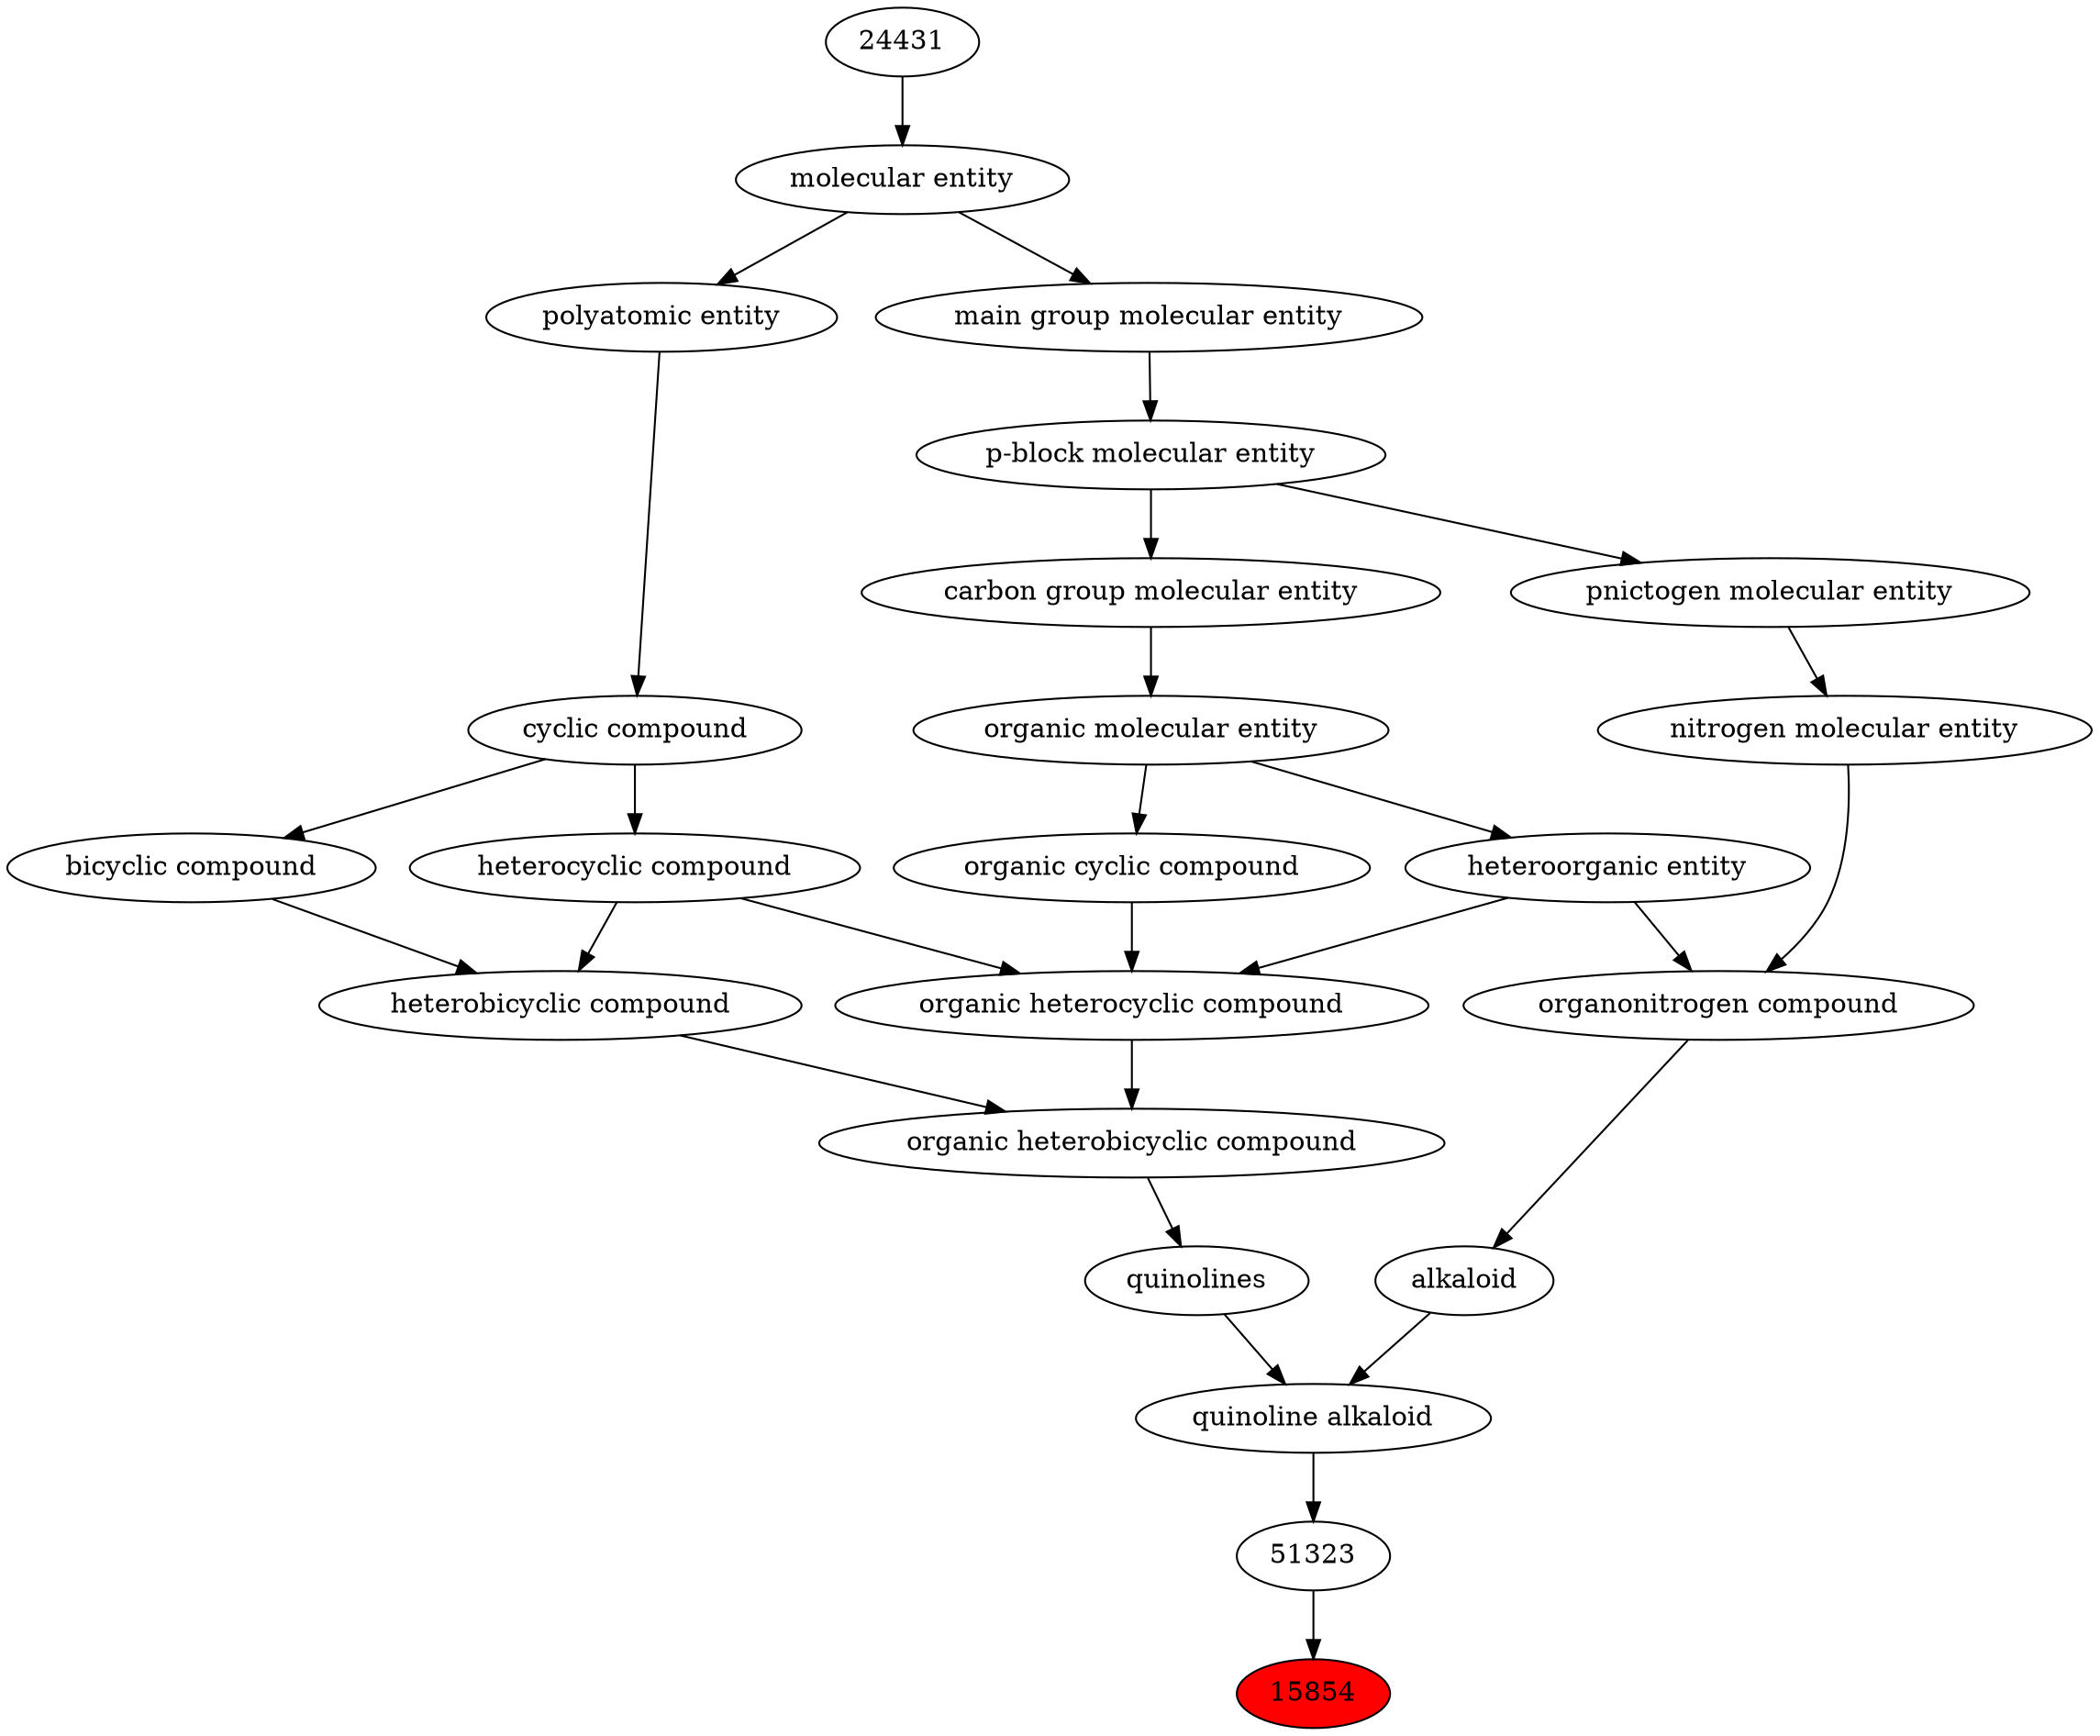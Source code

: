 digraph tree{ 
15854 [label="15854" fillcolor=red style=filled]
51323 -> 15854
51323 [label="51323"]
26509 -> 51323
26509 [label="quinoline alkaloid"]
26513 -> 26509
22315 -> 26509
26513 [label="quinolines"]
27171 -> 26513
22315 [label="alkaloid"]
35352 -> 22315
27171 [label="organic heterobicyclic compound"]
33672 -> 27171
24532 -> 27171
35352 [label="organonitrogen compound"]
51143 -> 35352
33285 -> 35352
33672 [label="heterobicyclic compound"]
33636 -> 33672
5686 -> 33672
24532 [label="organic heterocyclic compound"]
33285 -> 24532
33832 -> 24532
5686 -> 24532
51143 [label="nitrogen molecular entity"]
33302 -> 51143
33285 [label="heteroorganic entity"]
50860 -> 33285
33636 [label="bicyclic compound"]
33595 -> 33636
5686 [label="heterocyclic compound"]
33595 -> 5686
33832 [label="organic cyclic compound"]
50860 -> 33832
33302 [label="pnictogen molecular entity"]
33675 -> 33302
50860 [label="organic molecular entity"]
33582 -> 50860
33595 [label="cyclic compound"]
36357 -> 33595
33675 [label="p-block molecular entity"]
33579 -> 33675
33582 [label="carbon group molecular entity"]
33675 -> 33582
36357 [label="polyatomic entity"]
23367 -> 36357
33579 [label="main group molecular entity"]
23367 -> 33579
23367 [label="molecular entity"]
24431 -> 23367
24431 [label="24431"]
}